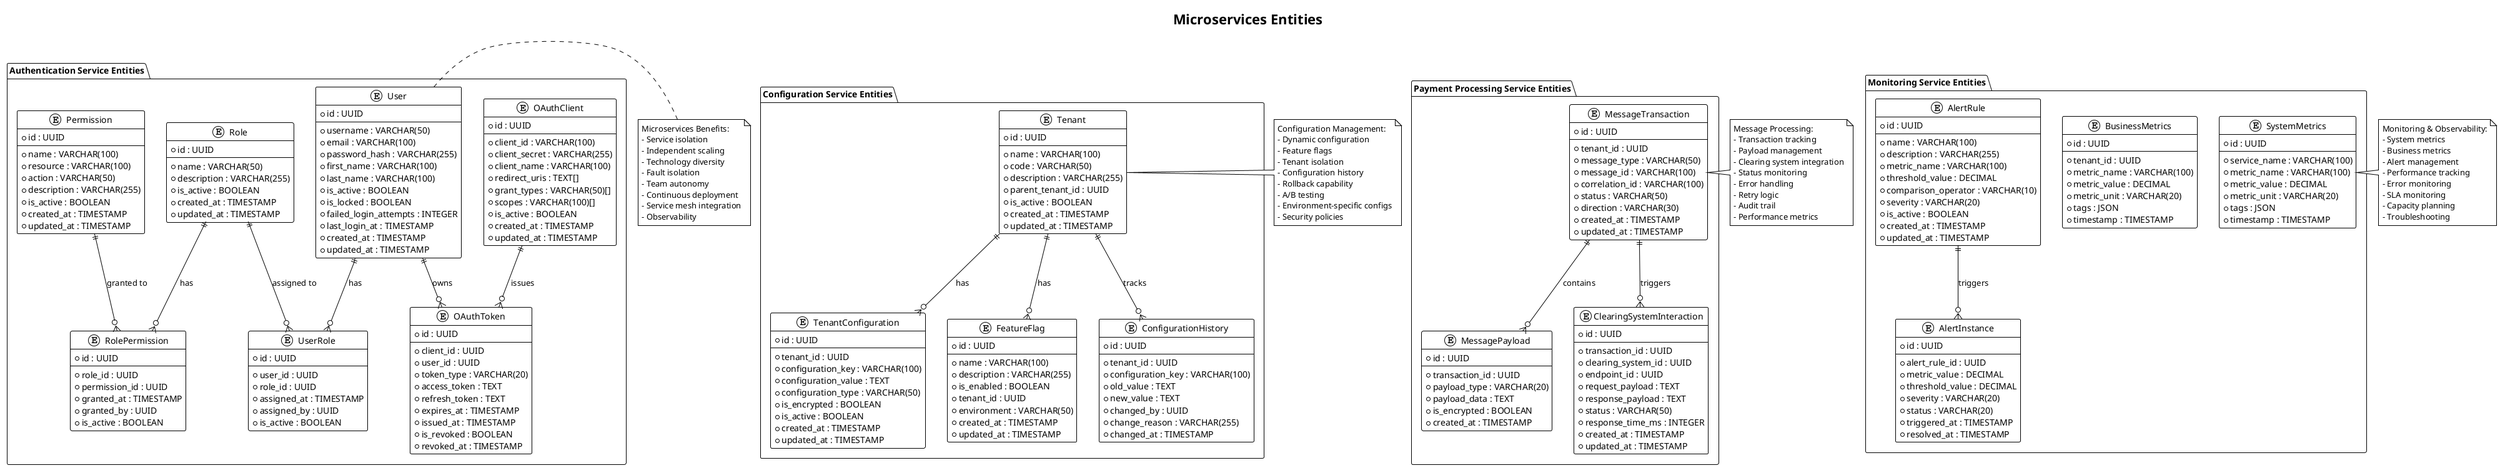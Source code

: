 @startuml MICROSERVICES_ENTITIES
!theme plain
title Microservices Entities

package "Authentication Service Entities" {
    entity "User" {
        * id : UUID
        --
        * username : VARCHAR(50)
        * email : VARCHAR(100)
        * password_hash : VARCHAR(255)
        * first_name : VARCHAR(100)
        * last_name : VARCHAR(100)
        * is_active : BOOLEAN
        * is_locked : BOOLEAN
        * failed_login_attempts : INTEGER
        * last_login_at : TIMESTAMP
        * created_at : TIMESTAMP
        * updated_at : TIMESTAMP
    }

    entity "Role" {
        * id : UUID
        --
        * name : VARCHAR(50)
        * description : VARCHAR(255)
        * is_active : BOOLEAN
        * created_at : TIMESTAMP
        * updated_at : TIMESTAMP
    }

    entity "Permission" {
        * id : UUID
        --
        * name : VARCHAR(100)
        * resource : VARCHAR(100)
        * action : VARCHAR(50)
        * description : VARCHAR(255)
        * is_active : BOOLEAN
        * created_at : TIMESTAMP
        * updated_at : TIMESTAMP
    }

    entity "UserRole" {
        * id : UUID
        --
        * user_id : UUID
        * role_id : UUID
        * assigned_at : TIMESTAMP
        * assigned_by : UUID
        * is_active : BOOLEAN
    }

    entity "RolePermission" {
        * id : UUID
        --
        * role_id : UUID
        * permission_id : UUID
        * granted_at : TIMESTAMP
        * granted_by : UUID
        * is_active : BOOLEAN
    }

    entity "OAuthClient" {
        * id : UUID
        --
        * client_id : VARCHAR(100)
        * client_secret : VARCHAR(255)
        * client_name : VARCHAR(100)
        * redirect_uris : TEXT[]
        * grant_types : VARCHAR(50)[]
        * scopes : VARCHAR(100)[]
        * is_active : BOOLEAN
        * created_at : TIMESTAMP
        * updated_at : TIMESTAMP
    }

    entity "OAuthToken" {
        * id : UUID
        --
        * client_id : UUID
        * user_id : UUID
        * token_type : VARCHAR(20)
        * access_token : TEXT
        * refresh_token : TEXT
        * expires_at : TIMESTAMP
        * issued_at : TIMESTAMP
        * is_revoked : BOOLEAN
        * revoked_at : TIMESTAMP
    }
}

package "Configuration Service Entities" {
    entity "Tenant" {
        * id : UUID
        --
        * name : VARCHAR(100)
        * code : VARCHAR(50)
        * description : VARCHAR(255)
        * parent_tenant_id : UUID
        * is_active : BOOLEAN
        * created_at : TIMESTAMP
        * updated_at : TIMESTAMP
    }

    entity "TenantConfiguration" {
        * id : UUID
        --
        * tenant_id : UUID
        * configuration_key : VARCHAR(100)
        * configuration_value : TEXT
        * configuration_type : VARCHAR(50)
        * is_encrypted : BOOLEAN
        * is_active : BOOLEAN
        * created_at : TIMESTAMP
        * updated_at : TIMESTAMP
    }

    entity "FeatureFlag" {
        * id : UUID
        --
        * name : VARCHAR(100)
        * description : VARCHAR(255)
        * is_enabled : BOOLEAN
        * tenant_id : UUID
        * environment : VARCHAR(50)
        * created_at : TIMESTAMP
        * updated_at : TIMESTAMP
    }

    entity "ConfigurationHistory" {
        * id : UUID
        --
        * tenant_id : UUID
        * configuration_key : VARCHAR(100)
        * old_value : TEXT
        * new_value : TEXT
        * changed_by : UUID
        * change_reason : VARCHAR(255)
        * changed_at : TIMESTAMP
    }
}

package "Payment Processing Service Entities" {
    entity "MessageTransaction" {
        * id : UUID
        --
        * tenant_id : UUID
        * message_type : VARCHAR(50)
        * message_id : VARCHAR(100)
        * correlation_id : VARCHAR(100)
        * status : VARCHAR(50)
        * direction : VARCHAR(30)
        * created_at : TIMESTAMP
        * updated_at : TIMESTAMP
    }

    entity "MessagePayload" {
        * id : UUID
        --
        * transaction_id : UUID
        * payload_type : VARCHAR(20)
        * payload_data : TEXT
        * is_encrypted : BOOLEAN
        * created_at : TIMESTAMP
    }

    entity "ClearingSystemInteraction" {
        * id : UUID
        --
        * transaction_id : UUID
        * clearing_system_id : UUID
        * endpoint_id : UUID
        * request_payload : TEXT
        * response_payload : TEXT
        * status : VARCHAR(50)
        * response_time_ms : INTEGER
        * created_at : TIMESTAMP
        * updated_at : TIMESTAMP
    }
}

package "Monitoring Service Entities" {
    entity "SystemMetrics" {
        * id : UUID
        --
        * service_name : VARCHAR(100)
        * metric_name : VARCHAR(100)
        * metric_value : DECIMAL
        * metric_unit : VARCHAR(20)
        * tags : JSON
        * timestamp : TIMESTAMP
    }

    entity "BusinessMetrics" {
        * id : UUID
        --
        * tenant_id : UUID
        * metric_name : VARCHAR(100)
        * metric_value : DECIMAL
        * metric_unit : VARCHAR(20)
        * tags : JSON
        * timestamp : TIMESTAMP
    }

    entity "AlertRule" {
        * id : UUID
        --
        * name : VARCHAR(100)
        * description : VARCHAR(255)
        * metric_name : VARCHAR(100)
        * threshold_value : DECIMAL
        * comparison_operator : VARCHAR(10)
        * severity : VARCHAR(20)
        * is_active : BOOLEAN
        * created_at : TIMESTAMP
        * updated_at : TIMESTAMP
    }

    entity "AlertInstance" {
        * id : UUID
        --
        * alert_rule_id : UUID
        * metric_value : DECIMAL
        * threshold_value : DECIMAL
        * severity : VARCHAR(20)
        * status : VARCHAR(20)
        * triggered_at : TIMESTAMP
        * resolved_at : TIMESTAMP
    }
}

' Relationships
User ||--o{ UserRole : "has"
Role ||--o{ UserRole : "assigned to"
Role ||--o{ RolePermission : "has"
Permission ||--o{ RolePermission : "granted to"

OAuthClient ||--o{ OAuthToken : "issues"
User ||--o{ OAuthToken : "owns"

Tenant ||--o{ TenantConfiguration : "has"
Tenant ||--o{ FeatureFlag : "has"
Tenant ||--o{ ConfigurationHistory : "tracks"

MessageTransaction ||--o{ MessagePayload : "contains"
MessageTransaction ||--o{ ClearingSystemInteraction : "triggers"

AlertRule ||--o{ AlertInstance : "triggers"

' Microservices benefits
note right of User
Microservices Benefits:
- Service isolation
- Independent scaling
- Technology diversity
- Fault isolation
- Team autonomy
- Continuous deployment
- Service mesh integration
- Observability
end note

note right of Tenant
Configuration Management:
- Dynamic configuration
- Feature flags
- Tenant isolation
- Configuration history
- Rollback capability
- A/B testing
- Environment-specific configs
- Security policies
end note

note right of MessageTransaction
Message Processing:
- Transaction tracking
- Payload management
- Clearing system integration
- Status monitoring
- Error handling
- Retry logic
- Audit trail
- Performance metrics
end note

note right of SystemMetrics
Monitoring & Observability:
- System metrics
- Business metrics
- Alert management
- Performance tracking
- Error monitoring
- SLA monitoring
- Capacity planning
- Troubleshooting
end note

@enduml